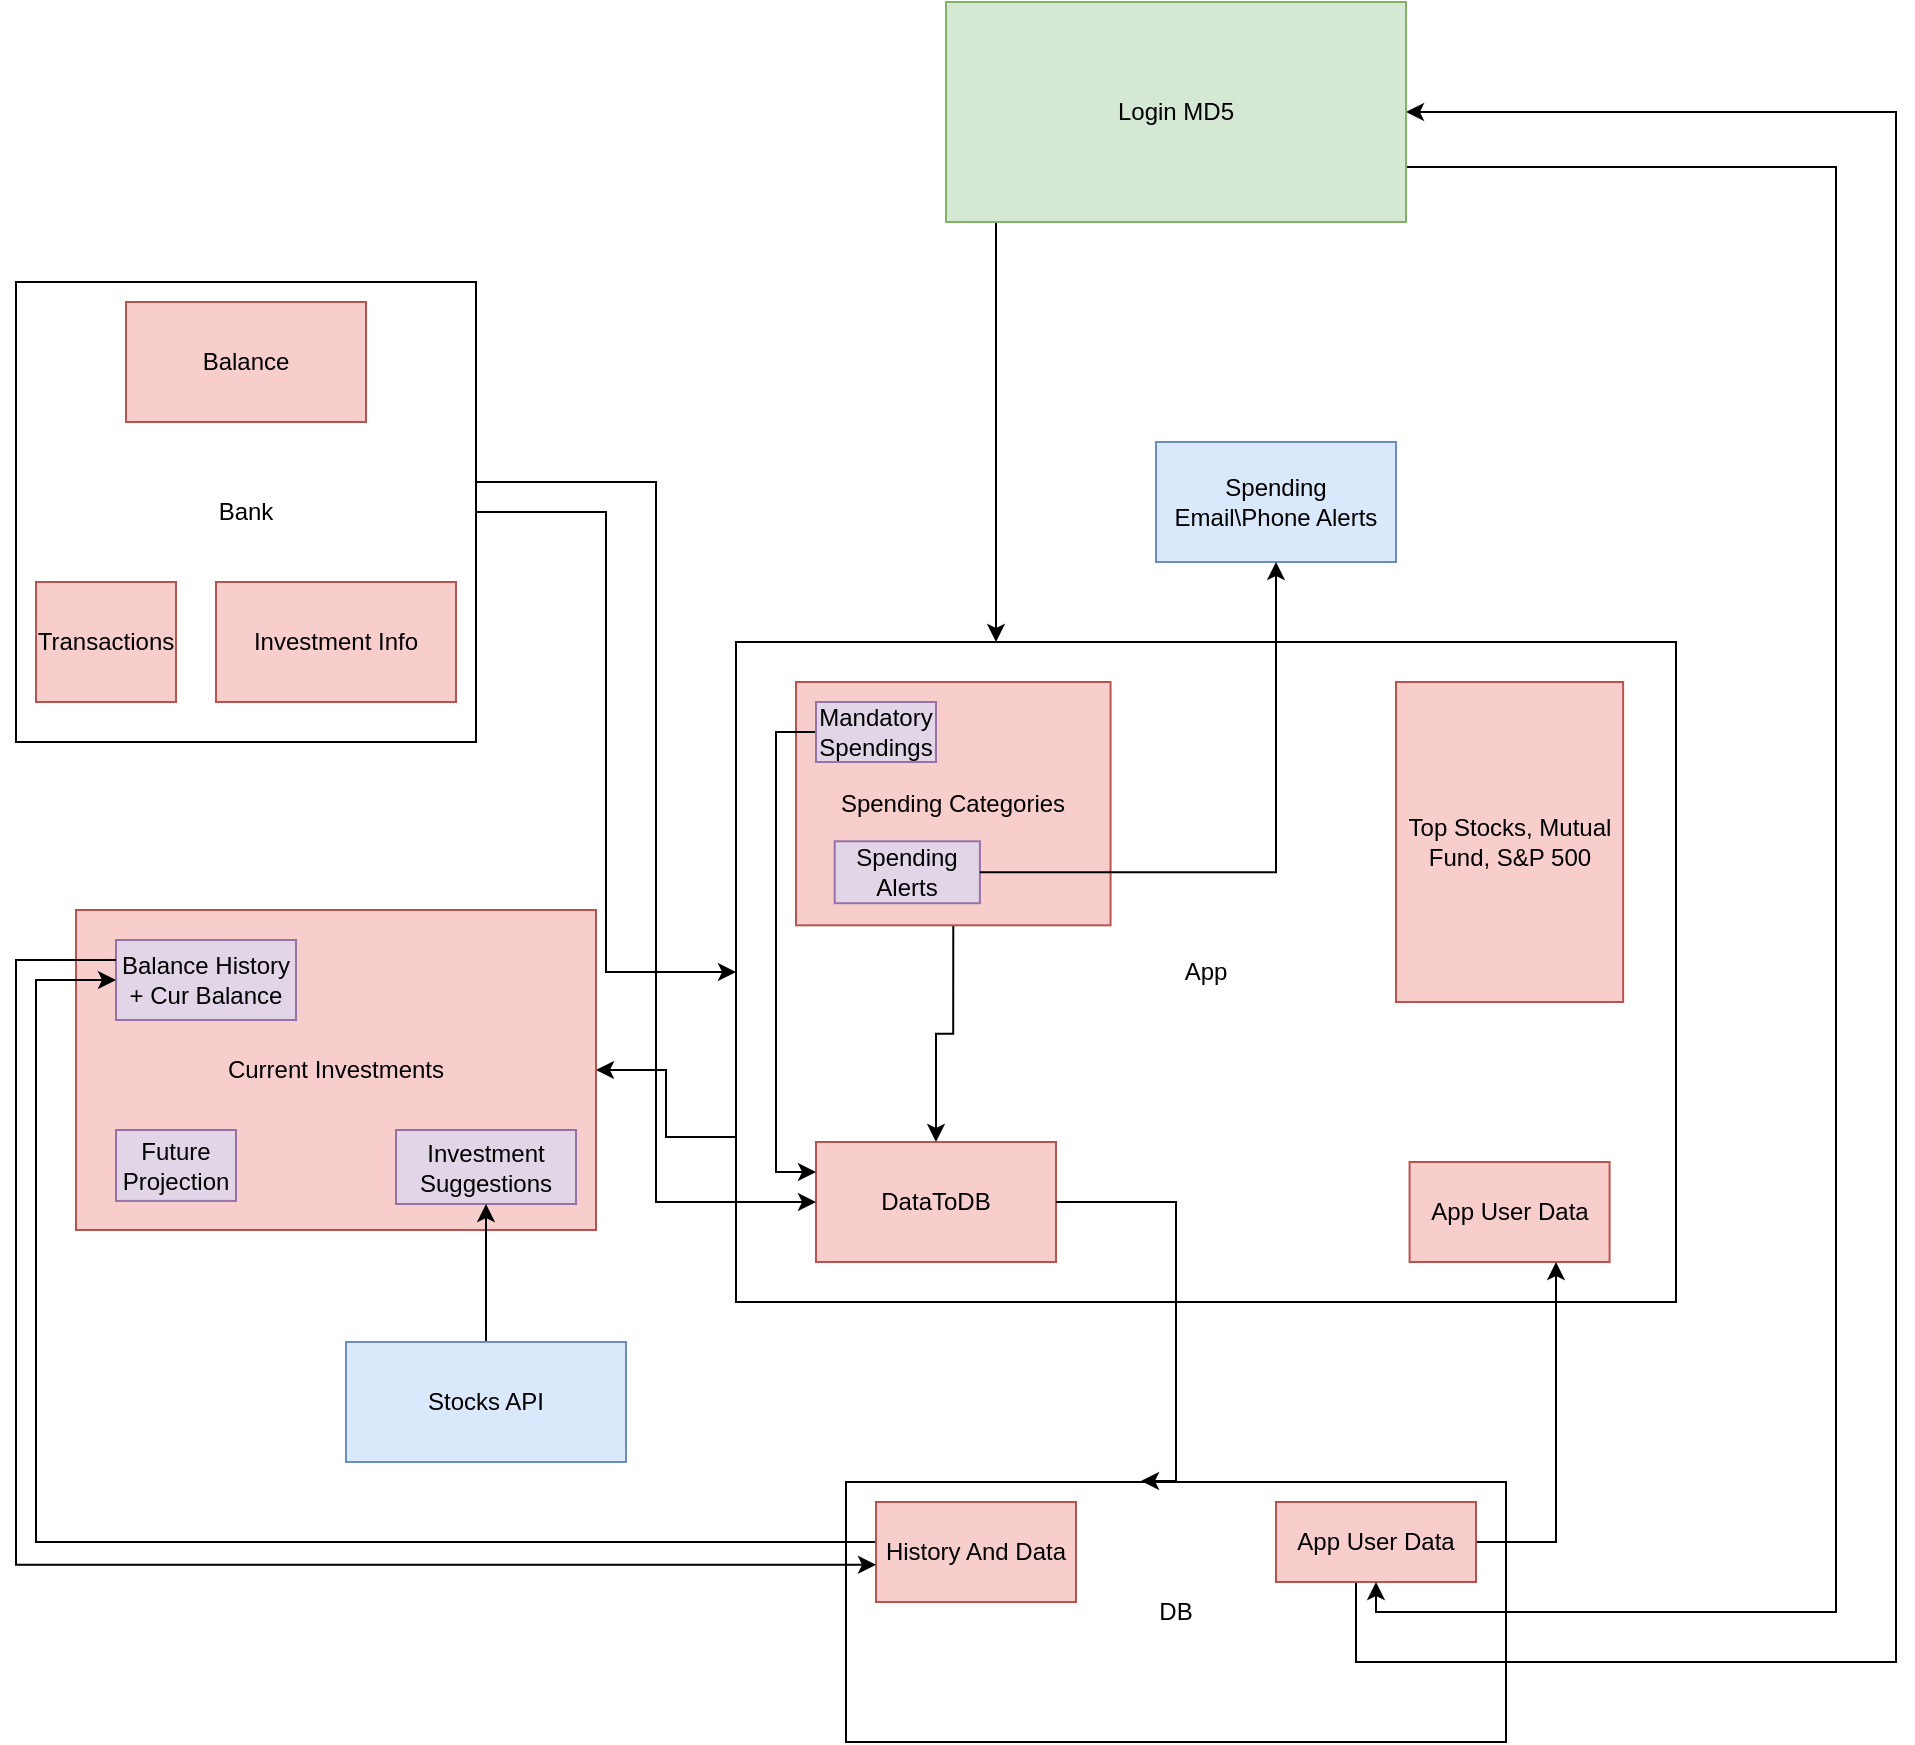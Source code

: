 <mxfile version="20.8.4" type="github">
  <diagram id="Jtc0rVX7clNW-8_20kN3" name="‫עמוד-1‬">
    <mxGraphModel dx="1434" dy="1531" grid="1" gridSize="10" guides="1" tooltips="1" connect="1" arrows="1" fold="1" page="1" pageScale="1" pageWidth="1169" pageHeight="827" math="0" shadow="0">
      <root>
        <mxCell id="0" />
        <mxCell id="1" parent="0" />
        <mxCell id="N8AnYxP54VwCDRnCAkI5-21" style="edgeStyle=orthogonalEdgeStyle;rounded=0;orthogonalLoop=1;jettySize=auto;html=1;exitX=0;exitY=0.75;exitDx=0;exitDy=0;" parent="1" source="N8AnYxP54VwCDRnCAkI5-1" target="N8AnYxP54VwCDRnCAkI5-17" edge="1">
          <mxGeometry relative="1" as="geometry" />
        </mxCell>
        <mxCell id="N8AnYxP54VwCDRnCAkI5-6" style="edgeStyle=orthogonalEdgeStyle;rounded=0;orthogonalLoop=1;jettySize=auto;html=1;" parent="1" source="N8AnYxP54VwCDRnCAkI5-5" target="N8AnYxP54VwCDRnCAkI5-1" edge="1">
          <mxGeometry relative="1" as="geometry" />
        </mxCell>
        <mxCell id="N8AnYxP54VwCDRnCAkI5-5" value="Bank&lt;br&gt;" style="whiteSpace=wrap;html=1;aspect=fixed;" parent="1" vertex="1">
          <mxGeometry x="40" y="20" width="230" height="230" as="geometry" />
        </mxCell>
        <mxCell id="N8AnYxP54VwCDRnCAkI5-10" value="Investment Info" style="rounded=0;whiteSpace=wrap;html=1;fillColor=#f8cecc;strokeColor=#b85450;" parent="1" vertex="1">
          <mxGeometry x="140" y="170" width="120" height="60" as="geometry" />
        </mxCell>
        <mxCell id="N8AnYxP54VwCDRnCAkI5-11" value="Transactions" style="rounded=0;whiteSpace=wrap;html=1;fillColor=#f8cecc;strokeColor=#b85450;" parent="1" vertex="1">
          <mxGeometry x="50" y="170" width="70" height="60" as="geometry" />
        </mxCell>
        <mxCell id="N8AnYxP54VwCDRnCAkI5-12" value="Balance" style="rounded=0;whiteSpace=wrap;html=1;fillColor=#f8cecc;strokeColor=#b85450;" parent="1" vertex="1">
          <mxGeometry x="95" y="30" width="120" height="60" as="geometry" />
        </mxCell>
        <mxCell id="N8AnYxP54VwCDRnCAkI5-19" value="" style="group;" parent="1" vertex="1" connectable="0">
          <mxGeometry x="70" y="334" width="260" height="160" as="geometry" />
        </mxCell>
        <mxCell id="N8AnYxP54VwCDRnCAkI5-17" value="Current Investments" style="rounded=0;whiteSpace=wrap;html=1;fillColor=#f8cecc;strokeColor=#b85450;" parent="N8AnYxP54VwCDRnCAkI5-19" vertex="1">
          <mxGeometry width="260" height="160" as="geometry" />
        </mxCell>
        <mxCell id="N8AnYxP54VwCDRnCAkI5-13" value="Future Projection" style="rounded=0;whiteSpace=wrap;html=1;fillColor=#e1d5e7;strokeColor=#9673a6;" parent="N8AnYxP54VwCDRnCAkI5-19" vertex="1">
          <mxGeometry x="20" y="110" width="60" height="35.45" as="geometry" />
        </mxCell>
        <mxCell id="N8AnYxP54VwCDRnCAkI5-22" value="Balance History + Cur Balance" style="rounded=0;whiteSpace=wrap;html=1;fillColor=#e1d5e7;strokeColor=#9673a6;" parent="N8AnYxP54VwCDRnCAkI5-19" vertex="1">
          <mxGeometry x="20" y="15" width="90" height="40" as="geometry" />
        </mxCell>
        <mxCell id="N8AnYxP54VwCDRnCAkI5-27" value="Investment Suggestions" style="rounded=0;whiteSpace=wrap;html=1;fillColor=#e1d5e7;strokeColor=#9673a6;" parent="N8AnYxP54VwCDRnCAkI5-19" vertex="1">
          <mxGeometry x="160" y="110" width="90" height="37" as="geometry" />
        </mxCell>
        <mxCell id="N8AnYxP54VwCDRnCAkI5-25" value="Spending Email\Phone Alerts" style="whiteSpace=wrap;html=1;rounded=0;fillColor=#dae8fc;strokeColor=#6c8ebf;" parent="1" vertex="1">
          <mxGeometry x="610" y="100" width="120" height="60" as="geometry" />
        </mxCell>
        <mxCell id="N8AnYxP54VwCDRnCAkI5-28" value="DB" style="rounded=0;whiteSpace=wrap;html=1;" parent="1" vertex="1">
          <mxGeometry x="455" y="620" width="330" height="130" as="geometry" />
        </mxCell>
        <mxCell id="N8AnYxP54VwCDRnCAkI5-31" style="edgeStyle=orthogonalEdgeStyle;rounded=0;orthogonalLoop=1;jettySize=auto;html=1;exitX=0;exitY=0.5;exitDx=0;exitDy=0;entryX=0;entryY=0.5;entryDx=0;entryDy=0;" parent="1" source="N8AnYxP54VwCDRnCAkI5-30" target="N8AnYxP54VwCDRnCAkI5-22" edge="1">
          <mxGeometry relative="1" as="geometry">
            <Array as="points">
              <mxPoint x="50" y="650" />
              <mxPoint x="50" y="369" />
            </Array>
          </mxGeometry>
        </mxCell>
        <mxCell id="N8AnYxP54VwCDRnCAkI5-30" value="History And Data" style="rounded=0;whiteSpace=wrap;html=1;fillColor=#f8cecc;strokeColor=#b85450;" parent="1" vertex="1">
          <mxGeometry x="470" y="630" width="100" height="50" as="geometry" />
        </mxCell>
        <mxCell id="N8AnYxP54VwCDRnCAkI5-43" value="" style="group;fillColor=#f8cecc;strokeColor=#b85450;" parent="1" vertex="1" connectable="0">
          <mxGeometry x="400" y="200" width="470" height="330" as="geometry" />
        </mxCell>
        <mxCell id="N8AnYxP54VwCDRnCAkI5-1" value="App&lt;br&gt;" style="rounded=0;whiteSpace=wrap;html=1;" parent="N8AnYxP54VwCDRnCAkI5-43" vertex="1">
          <mxGeometry width="470" height="330" as="geometry" />
        </mxCell>
        <mxCell id="N8AnYxP54VwCDRnCAkI5-16" value="Top Stocks, Mutual Fund, S&amp;amp;P 500" style="rounded=0;whiteSpace=wrap;html=1;fillColor=#f8cecc;strokeColor=#b85450;" parent="N8AnYxP54VwCDRnCAkI5-43" vertex="1">
          <mxGeometry x="330.0" y="20" width="113.58" height="160" as="geometry" />
        </mxCell>
        <mxCell id="N8AnYxP54VwCDRnCAkI5-45" value="App User Data" style="rounded=0;whiteSpace=wrap;html=1;fillColor=#f8cecc;strokeColor=#b85450;" parent="N8AnYxP54VwCDRnCAkI5-43" vertex="1">
          <mxGeometry x="336.79" y="260" width="100.0" height="50" as="geometry" />
        </mxCell>
        <mxCell id="N8AnYxP54VwCDRnCAkI5-23" value="" style="group" parent="N8AnYxP54VwCDRnCAkI5-43" vertex="1" connectable="0">
          <mxGeometry x="30.0" y="20" width="440" height="310" as="geometry" />
        </mxCell>
        <mxCell id="N8AnYxP54VwCDRnCAkI5-67" style="edgeStyle=orthogonalEdgeStyle;rounded=0;orthogonalLoop=1;jettySize=auto;html=1;exitX=0.5;exitY=1;exitDx=0;exitDy=0;" parent="N8AnYxP54VwCDRnCAkI5-23" source="N8AnYxP54VwCDRnCAkI5-14" target="N8AnYxP54VwCDRnCAkI5-48" edge="1">
          <mxGeometry relative="1" as="geometry" />
        </mxCell>
        <mxCell id="N8AnYxP54VwCDRnCAkI5-14" value="Spending Categories" style="rounded=0;whiteSpace=wrap;html=1;fillColor=#f8cecc;strokeColor=#b85450;" parent="N8AnYxP54VwCDRnCAkI5-23" vertex="1">
          <mxGeometry width="157.28" height="121.66" as="geometry" />
        </mxCell>
        <mxCell id="N8AnYxP54VwCDRnCAkI5-15" value="Spending Alerts" style="rounded=0;whiteSpace=wrap;html=1;fillColor=#e1d5e7;strokeColor=#9673a6;" parent="N8AnYxP54VwCDRnCAkI5-23" vertex="1">
          <mxGeometry x="19.353" y="79.638" width="72.594" height="30.966" as="geometry" />
        </mxCell>
        <mxCell id="N8AnYxP54VwCDRnCAkI5-48" value="DataToDB" style="rounded=0;whiteSpace=wrap;html=1;fillColor=#f8cecc;strokeColor=#b85450;" parent="N8AnYxP54VwCDRnCAkI5-23" vertex="1">
          <mxGeometry x="10.0" y="230" width="120.0" height="60" as="geometry" />
        </mxCell>
        <mxCell id="N8AnYxP54VwCDRnCAkI5-68" style="edgeStyle=orthogonalEdgeStyle;rounded=0;orthogonalLoop=1;jettySize=auto;html=1;exitX=0;exitY=0.5;exitDx=0;exitDy=0;entryX=0;entryY=0.25;entryDx=0;entryDy=0;" parent="N8AnYxP54VwCDRnCAkI5-23" source="N8AnYxP54VwCDRnCAkI5-65" target="N8AnYxP54VwCDRnCAkI5-48" edge="1">
          <mxGeometry relative="1" as="geometry" />
        </mxCell>
        <mxCell id="N8AnYxP54VwCDRnCAkI5-65" value="Mandatory Spendings" style="rounded=0;whiteSpace=wrap;html=1;fillColor=#e1d5e7;strokeColor=#9673a6;" parent="N8AnYxP54VwCDRnCAkI5-23" vertex="1">
          <mxGeometry x="10" y="10" width="60" height="30" as="geometry" />
        </mxCell>
        <mxCell id="N8AnYxP54VwCDRnCAkI5-46" style="edgeStyle=orthogonalEdgeStyle;rounded=0;orthogonalLoop=1;jettySize=auto;html=1;exitX=1;exitY=0.5;exitDx=0;exitDy=0;" parent="1" source="N8AnYxP54VwCDRnCAkI5-44" target="N8AnYxP54VwCDRnCAkI5-45" edge="1">
          <mxGeometry relative="1" as="geometry">
            <Array as="points">
              <mxPoint x="810" y="650" />
            </Array>
          </mxGeometry>
        </mxCell>
        <mxCell id="3-Ltox1SMYiP9BeEHd7E-4" style="edgeStyle=orthogonalEdgeStyle;rounded=0;orthogonalLoop=1;jettySize=auto;html=1;exitX=0.25;exitY=1;exitDx=0;exitDy=0;entryX=1;entryY=0.5;entryDx=0;entryDy=0;" parent="1" source="N8AnYxP54VwCDRnCAkI5-44" target="3-Ltox1SMYiP9BeEHd7E-1" edge="1">
          <mxGeometry relative="1" as="geometry">
            <Array as="points">
              <mxPoint x="710" y="670" />
              <mxPoint x="710" y="710" />
              <mxPoint x="980" y="710" />
              <mxPoint x="980" y="-65" />
            </Array>
            <mxPoint x="740" y="-60" as="targetPoint" />
          </mxGeometry>
        </mxCell>
        <mxCell id="N8AnYxP54VwCDRnCAkI5-44" value="App User Data" style="rounded=0;whiteSpace=wrap;html=1;fillColor=#f8cecc;strokeColor=#b85450;" parent="1" vertex="1">
          <mxGeometry x="670" y="630" width="100" height="40" as="geometry" />
        </mxCell>
        <mxCell id="N8AnYxP54VwCDRnCAkI5-26" style="edgeStyle=orthogonalEdgeStyle;rounded=0;orthogonalLoop=1;jettySize=auto;html=1;exitX=1;exitY=0.5;exitDx=0;exitDy=0;" parent="1" source="N8AnYxP54VwCDRnCAkI5-15" target="N8AnYxP54VwCDRnCAkI5-25" edge="1">
          <mxGeometry relative="1" as="geometry" />
        </mxCell>
        <mxCell id="N8AnYxP54VwCDRnCAkI5-55" style="edgeStyle=orthogonalEdgeStyle;rounded=0;orthogonalLoop=1;jettySize=auto;html=1;exitX=1;exitY=0.5;exitDx=0;exitDy=0;entryX=0;entryY=0.5;entryDx=0;entryDy=0;" parent="1" source="N8AnYxP54VwCDRnCAkI5-5" edge="1">
          <mxGeometry relative="1" as="geometry">
            <mxPoint x="440" y="480" as="targetPoint" />
            <Array as="points">
              <mxPoint x="270" y="120" />
              <mxPoint x="360" y="120" />
              <mxPoint x="360" y="480" />
            </Array>
          </mxGeometry>
        </mxCell>
        <mxCell id="N8AnYxP54VwCDRnCAkI5-54" style="edgeStyle=orthogonalEdgeStyle;rounded=0;orthogonalLoop=1;jettySize=auto;html=1;exitX=1;exitY=0.5;exitDx=0;exitDy=0;entryX=0.447;entryY=-0.004;entryDx=0;entryDy=0;entryPerimeter=0;" parent="1" target="N8AnYxP54VwCDRnCAkI5-28" edge="1">
          <mxGeometry relative="1" as="geometry">
            <mxPoint x="560" y="480" as="sourcePoint" />
            <Array as="points">
              <mxPoint x="620" y="480" />
              <mxPoint x="620" y="620" />
            </Array>
          </mxGeometry>
        </mxCell>
        <mxCell id="N8AnYxP54VwCDRnCAkI5-60" style="edgeStyle=orthogonalEdgeStyle;rounded=0;orthogonalLoop=1;jettySize=auto;html=1;exitX=0.5;exitY=0;exitDx=0;exitDy=0;" parent="1" source="N8AnYxP54VwCDRnCAkI5-57" target="N8AnYxP54VwCDRnCAkI5-27" edge="1">
          <mxGeometry relative="1" as="geometry" />
        </mxCell>
        <mxCell id="N8AnYxP54VwCDRnCAkI5-57" value="Stocks API" style="rounded=0;whiteSpace=wrap;html=1;fillColor=#dae8fc;strokeColor=#6c8ebf;" parent="1" vertex="1">
          <mxGeometry x="205" y="550" width="140" height="60" as="geometry" />
        </mxCell>
        <mxCell id="N8AnYxP54VwCDRnCAkI5-61" style="edgeStyle=orthogonalEdgeStyle;rounded=0;orthogonalLoop=1;jettySize=auto;html=1;exitX=0;exitY=0.25;exitDx=0;exitDy=0;entryX=0;entryY=0.628;entryDx=0;entryDy=0;entryPerimeter=0;" parent="1" source="N8AnYxP54VwCDRnCAkI5-22" target="N8AnYxP54VwCDRnCAkI5-30" edge="1">
          <mxGeometry relative="1" as="geometry">
            <Array as="points">
              <mxPoint x="40" y="359" />
              <mxPoint x="40" y="661" />
            </Array>
          </mxGeometry>
        </mxCell>
        <mxCell id="3-Ltox1SMYiP9BeEHd7E-2" style="edgeStyle=orthogonalEdgeStyle;rounded=0;orthogonalLoop=1;jettySize=auto;html=1;" parent="1" source="3-Ltox1SMYiP9BeEHd7E-1" target="N8AnYxP54VwCDRnCAkI5-1" edge="1">
          <mxGeometry relative="1" as="geometry">
            <mxPoint x="540" y="190" as="targetPoint" />
            <Array as="points">
              <mxPoint x="530" y="120" />
              <mxPoint x="530" y="120" />
            </Array>
          </mxGeometry>
        </mxCell>
        <mxCell id="3-Ltox1SMYiP9BeEHd7E-3" style="edgeStyle=orthogonalEdgeStyle;rounded=0;orthogonalLoop=1;jettySize=auto;html=1;exitX=1;exitY=0.75;exitDx=0;exitDy=0;entryX=0.5;entryY=1;entryDx=0;entryDy=0;" parent="1" source="3-Ltox1SMYiP9BeEHd7E-1" target="N8AnYxP54VwCDRnCAkI5-44" edge="1">
          <mxGeometry relative="1" as="geometry">
            <Array as="points">
              <mxPoint x="950" y="-37" />
              <mxPoint x="950" y="685" />
              <mxPoint x="720" y="685" />
            </Array>
          </mxGeometry>
        </mxCell>
        <mxCell id="3-Ltox1SMYiP9BeEHd7E-1" value="Login MD5" style="rounded=0;whiteSpace=wrap;html=1;fillColor=#d5e8d4;strokeColor=#82b366;" parent="1" vertex="1">
          <mxGeometry x="505" y="-120" width="230" height="110" as="geometry" />
        </mxCell>
      </root>
    </mxGraphModel>
  </diagram>
</mxfile>
